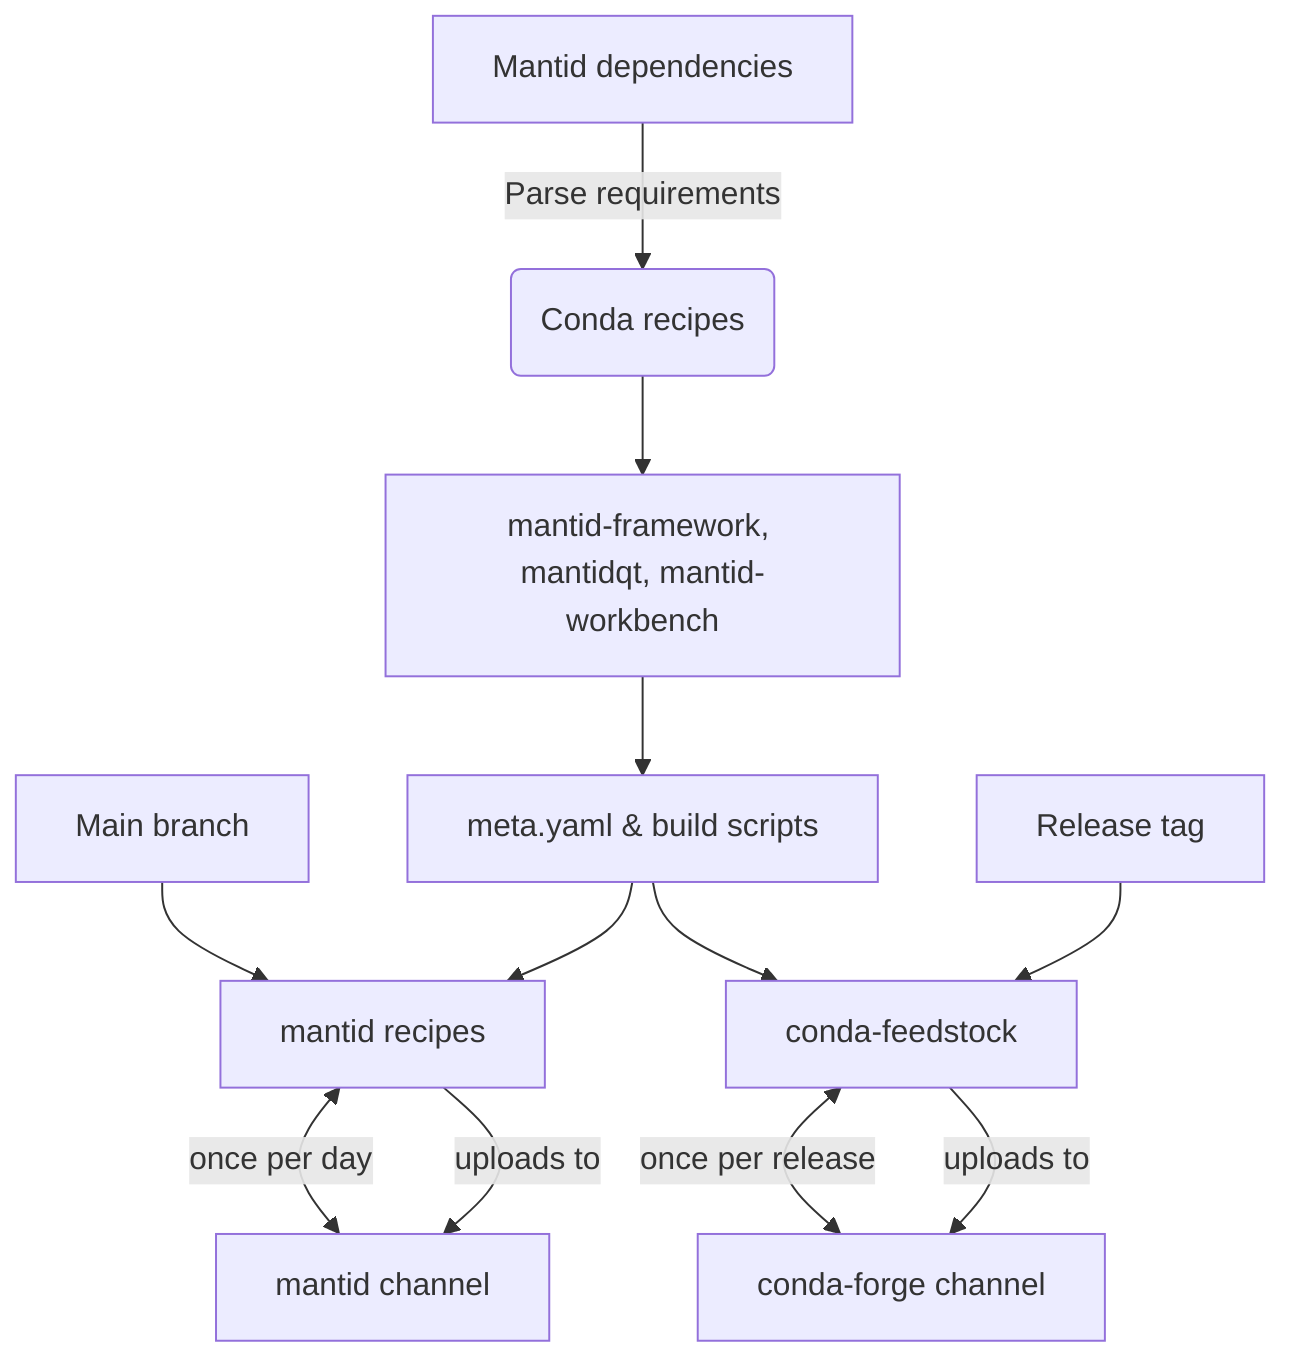 graph TD
    A[Mantid dependencies] -->|Parse requirements| B(Conda recipes)   

    B --> F[mantid-framework, mantidqt, mantid-workbench] 

    AA[Main branch] --> G
    L --> H
    BB[Release tag] -->  H[conda-feedstock]
    L --> G[mantid recipes]

    F -->L[meta.yaml & build scripts]
    
    G --> |uploads to|I[mantid channel]
    H --> |uploads to|J[conda-forge channel]

    I <--> |once per day|G
    J <--> |once per release|H
